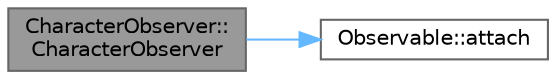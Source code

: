 digraph "CharacterObserver::CharacterObserver"
{
 // LATEX_PDF_SIZE
  bgcolor="transparent";
  edge [fontname=Helvetica,fontsize=10,labelfontname=Helvetica,labelfontsize=10];
  node [fontname=Helvetica,fontsize=10,shape=box,height=0.2,width=0.4];
  rankdir="LR";
  Node1 [id="Node000001",label="CharacterObserver::\lCharacterObserver",height=0.2,width=0.4,color="gray40", fillcolor="grey60", style="filled", fontcolor="black",tooltip=" "];
  Node1 -> Node2 [id="edge1_Node000001_Node000002",color="steelblue1",style="solid",tooltip=" "];
  Node2 [id="Node000002",label="Observable::attach",height=0.2,width=0.4,color="grey40", fillcolor="white", style="filled",URL="$class_observable.html#a6efa28f8d9b8e5ab249533f684363a4f",tooltip="Attaches an observer to the Observable object."];
}
